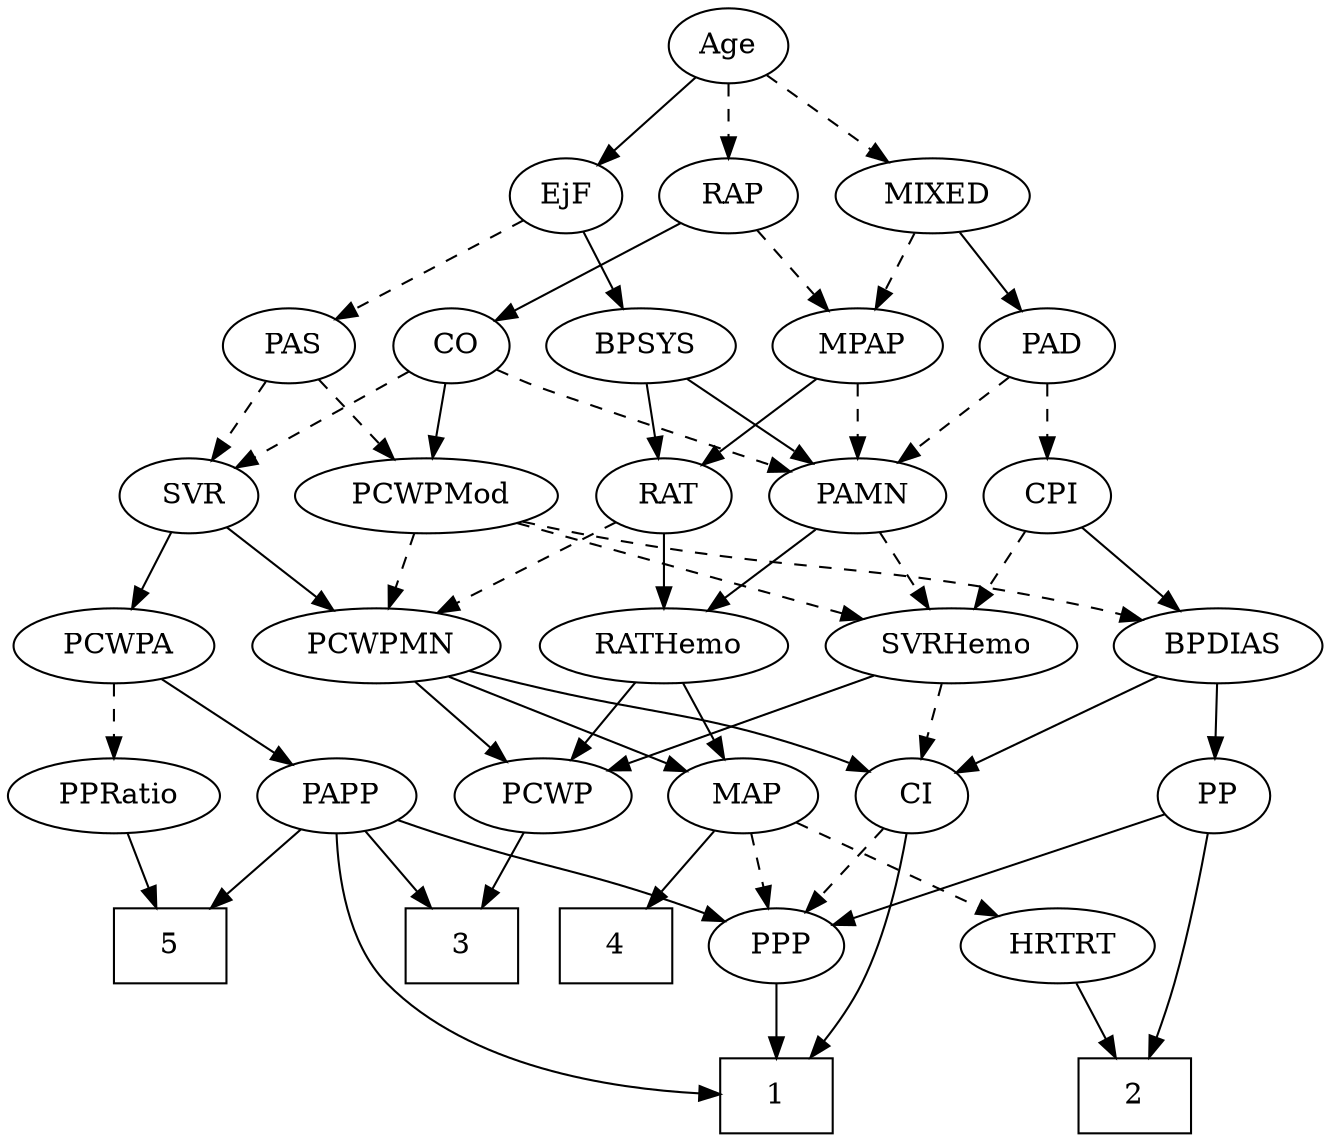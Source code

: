 strict digraph {
	graph [bb="0,0,567.44,540"];
	node [label="\N"];
	1	[height=0.5,
		pos="336.25,18",
		shape=box,
		width=0.75];
	2	[height=0.5,
		pos="497.25,18",
		shape=box,
		width=0.75];
	3	[height=0.5,
		pos="191.25,90",
		shape=box,
		width=0.75];
	4	[height=0.5,
		pos="263.25,90",
		shape=box,
		width=0.75];
	5	[height=0.5,
		pos="62.246,90",
		shape=box,
		width=0.75];
	Age	[height=0.5,
		pos="317.25,522",
		width=0.75];
	EjF	[height=0.5,
		pos="241.25,450",
		width=0.75];
	Age -> EjF	[pos="e,256.6,465.14 301.87,506.83 291.05,496.87 276.39,483.37 264.2,472.14",
		style=solid];
	" RAP"	[height=0.5,
		pos="317.25,450",
		width=0.84854];
	Age -> " RAP"	[pos="e,317.25,468.1 317.25,503.7 317.25,495.98 317.25,486.71 317.25,478.11",
		style=dashed];
	" MIXED"	[height=0.5,
		pos="408.25,450",
		width=1.1735];
	Age -> " MIXED"	[pos="e,388.68,466.05 334.36,507.83 347.39,497.81 365.6,483.81 380.68,472.21",
		style=dashed];
	" BPSYS"	[height=0.5,
		pos="277.25,378",
		width=1.1193];
	EjF -> " BPSYS"	[pos="e,268.69,395.63 249.6,432.76 253.9,424.4 259.24,414.02 264.08,404.61",
		style=solid];
	" PAS"	[height=0.5,
		pos="118.25,378",
		width=0.81243];
	EjF -> " PAS"	[pos="e,139.1,390.87 221.21,437.6 201.35,426.29 170.68,408.84 147.98,395.92",
		style=dashed];
	" MPAP"	[height=0.5,
		pos="373.25,378",
		width=1.0471];
	" RAP" -> " MPAP"	[pos="e,360.46,394.98 329.67,433.46 336.82,424.53 345.96,413.11 354.02,403.04",
		style=dashed];
	" CO"	[height=0.5,
		pos="192.25,378",
		width=0.75];
	" RAP" -> " CO"	[pos="e,212.22,390.18 295.76,436.97 275.14,425.42 243.87,407.91 221.1,395.16",
		style=solid];
	" MIXED" -> " MPAP"	[pos="e,381.64,395.79 399.77,432.05 395.69,423.89 390.7,413.91 386.16,404.82",
		style=dashed];
	" PAD"	[height=0.5,
		pos="459.25,378",
		width=0.84854];
	" MIXED" -> " PAD"	[pos="e,447.6,394.99 420.33,432.41 426.71,423.66 434.66,412.75 441.7,403.08",
		style=solid];
	" PAMN"	[height=0.5,
		pos="374.25,306",
		width=1.0832];
	" MPAP" -> " PAMN"	[pos="e,374,324.1 373.49,359.7 373.6,351.98 373.74,342.71 373.86,334.11",
		style=dashed];
	" RAT"	[height=0.5,
		pos="287.25,306",
		width=0.83048];
	" MPAP" -> " RAT"	[pos="e,304.29,320.87 355.01,362.15 342.6,352.05 326.01,338.55 312.35,327.43",
		style=solid];
	" BPSYS" -> " PAMN"	[pos="e,354.04,321.58 297.82,362.15 311.8,352.06 330.48,338.58 345.87,327.47",
		style=solid];
	" BPSYS" -> " RAT"	[pos="e,284.8,324.1 279.72,359.7 280.82,351.98 282.14,342.71 283.37,334.11",
		style=solid];
	" PAD" -> " PAMN"	[pos="e,392.6,322.11 442.05,362.83 430.15,353.04 414.11,339.83 400.61,328.71",
		style=dashed];
	" CPI"	[height=0.5,
		pos="459.25,306",
		width=0.75];
	" PAD" -> " CPI"	[pos="e,459.25,324.1 459.25,359.7 459.25,351.98 459.25,342.71 459.25,334.11",
		style=dashed];
	" CO" -> " PAMN"	[pos="e,344.26,317.72 213.42,366.6 218.25,364.34 223.4,362.02 228.25,360 238.42,355.76 295.16,335.31 334.83,321.09",
		style=dashed];
	" SVR"	[height=0.5,
		pos="82.246,306",
		width=0.84854];
	" CO" -> " SVR"	[pos="e,102.3,319.76 173.09,364.81 155.9,353.87 130.44,337.67 110.84,325.2",
		style=dashed];
	" PCWPMod"	[height=0.5,
		pos="185.25,306",
		width=1.5165];
	" CO" -> " PCWPMod"	[pos="e,186.96,324.1 190.52,359.7 189.74,351.98 188.82,342.71 187.96,334.11",
		style=solid];
	" PAS" -> " SVR"	[pos="e,90.717,323.47 109.71,360.41 105.41,352.04 100.1,341.71 95.294,332.37",
		style=dashed];
	" PAS" -> " PCWPMod"	[pos="e,169.65,323.29 132.46,362.15 141.23,352.98 152.69,341.01 162.69,330.56",
		style=dashed];
	" RATHemo"	[height=0.5,
		pos="287.25,234",
		width=1.4443];
	" PAMN" -> " RATHemo"	[pos="e,306.99,250.89 355.37,289.81 343.53,280.29 328.07,267.85 314.87,257.22",
		style=solid];
	" SVRHemo"	[height=0.5,
		pos="409.25,234",
		width=1.4443];
	" PAMN" -> " SVRHemo"	[pos="e,400.77,251.96 382.54,288.41 386.62,280.25 391.64,270.22 396.21,261.07",
		style=dashed];
	" MAP"	[height=0.5,
		pos="315.25,162",
		width=0.9027];
	" RATHemo" -> " MAP"	[pos="e,308.53,179.79 294.02,216.05 297.26,207.97 301.2,198.12 304.8,189.11",
		style=solid];
	" PCWP"	[height=0.5,
		pos="227.25,162",
		width=1.0471];
	" RATHemo" -> " PCWP"	[pos="e,240.95,178.99 273.03,216.41 265.45,207.57 255.99,196.53 247.64,186.79",
		style=solid];
	" CPI" -> " SVRHemo"	[pos="e,421.36,251.96 448.15,289.46 442.01,280.87 434.23,269.97 427.24,260.19",
		style=dashed];
	" BPDIAS"	[height=0.5,
		pos="523.25,234",
		width=1.2277];
	" CPI" -> " BPDIAS"	[pos="e,508.35,251.29 472.82,290.15 481.12,281.07 491.94,269.24 501.42,258.87",
		style=solid];
	" RAT" -> " RATHemo"	[pos="e,287.25,252.1 287.25,287.7 287.25,279.98 287.25,270.71 287.25,262.11",
		style=solid];
	" PCWPMN"	[height=0.5,
		pos="165.25,234",
		width=1.4443];
	" RAT" -> " PCWPMN"	[pos="e,191.02,249.79 266.27,292.97 248.03,282.5 221.24,267.13 199.83,254.84",
		style=dashed];
	" PCWPA"	[height=0.5,
		pos="51.246,234",
		width=1.2277];
	" SVR" -> " PCWPA"	[pos="e,58.755,251.96 74.9,288.41 71.323,280.34 66.937,270.43 62.918,261.35",
		style=solid];
	" SVR" -> " PCWPMN"	[pos="e,146.45,250.85 99.043,290.83 110.42,281.24 125.69,268.36 138.7,257.39",
		style=solid];
	" PCWPMod" -> " PCWPMN"	[pos="e,170.18,252.28 180.4,288.05 178.18,280.26 175.48,270.82 172.98,262.08",
		style=dashed];
	" PCWPMod" -> " SVRHemo"	[pos="e,371.9,246.67 223.5,293.05 261.9,281.04 321.14,262.53 362.35,249.65",
		style=dashed];
	" PCWPMod" -> " BPDIAS"	[pos="e,490.67,246.29 225.09,293.59 232.74,291.58 240.72,289.62 248.25,288 345.96,266.95 373.05,275.33 470.25,252 473.69,251.17 477.23,\
250.24 480.77,249.24",
		style=dashed];
	" PPRatio"	[height=0.5,
		pos="42.246,162",
		width=1.1735];
	" PCWPA" -> " PPRatio"	[pos="e,44.445,180.1 49.022,215.7 48.03,207.98 46.838,198.71 45.732,190.11",
		style=dashed];
	" PAPP"	[height=0.5,
		pos="137.25,162",
		width=0.95686];
	" PCWPA" -> " PAPP"	[pos="e,119.39,177.54 70.332,217.46 82.462,207.59 98.315,194.69 111.55,183.92",
		style=solid];
	" PCWPMN" -> " MAP"	[pos="e,291.11,174.26 194.88,219.17 219.98,207.46 255.92,190.68 281.99,178.52",
		style=solid];
	" PCWPMN" -> " PCWP"	[pos="e,213.09,178.99 179.94,216.41 187.85,207.48 197.74,196.31 206.43,186.5",
		style=solid];
	" CI"	[height=0.5,
		pos="392.25,162",
		width=0.75];
	" PCWPMN" -> " CI"	[pos="e,371.18,173.68 204.29,222.11 211.59,220.08 219.15,217.97 226.25,216 284.01,199.95 300.05,200.88 356.25,180 358.09,179.31 359.97,\
178.57 361.86,177.79",
		style=solid];
	" SVRHemo" -> " PCWP"	[pos="e,255.63,173.92 375.86,220.16 344.62,208.14 297.97,190.2 265.29,177.63",
		style=solid];
	" SVRHemo" -> " CI"	[pos="e,396.44,180.28 405.13,216.05 403.24,208.26 400.95,198.82 398.82,190.08",
		style=dashed];
	" PP"	[height=0.5,
		pos="523.25,162",
		width=0.75];
	" BPDIAS" -> " PP"	[pos="e,523.25,180.1 523.25,215.7 523.25,207.98 523.25,198.71 523.25,190.11",
		style=solid];
	" BPDIAS" -> " CI"	[pos="e,412.91,174.04 497.36,219.17 475.61,207.54 444.51,190.93 421.78,178.78",
		style=solid];
	" MAP" -> 4	[pos="e,276.09,108.29 303.45,145.12 297.14,136.63 289.23,125.98 282.1,116.38",
		style=solid];
	" PPP"	[height=0.5,
		pos="336.25,90",
		width=0.77632];
	" MAP" -> " PPP"	[pos="e,331.21,107.79 320.33,144.05 322.73,136.06 325.65,126.33 328.33,117.4",
		style=dashed];
	" HRTRT"	[height=0.5,
		pos="462.25,90",
		width=1.1735];
	" MAP" -> " HRTRT"	[pos="e,435.06,103.94 339.19,149.6 362.7,138.4 398.86,121.18 425.91,108.3",
		style=dashed];
	" PP" -> 2	[pos="e,503.39,36.462 522.24,143.79 520.97,125.76 518.31,96.674 513.25,72 511.49,63.432 508.96,54.259 506.43,45.993",
		style=solid];
	" PP" -> " PPP"	[pos="e,359.95,99.874 500.32,152.42 467.55,140.15 407.14,117.54 369.47,103.44",
		style=solid];
	" PPP" -> 1	[pos="e,336.25,36.104 336.25,71.697 336.25,63.983 336.25,54.712 336.25,46.112",
		style=solid];
	" PPRatio" -> 5	[pos="e,57.31,108.28 47.088,144.05 49.315,136.26 52.011,126.82 54.509,118.08",
		style=solid];
	" PCWP" -> 3	[pos="e,200.22,108.45 218.71,144.41 214.58,136.37 209.51,126.51 204.86,117.47",
		style=solid];
	" CI" -> 1	[pos="e,350.82,36.089 390.65,143.99 388.47,125.61 383.57,95.765 373.25,72 369.06,62.375 363,52.71 356.99,44.318",
		style=solid];
	" CI" -> " PPP"	[pos="e,348.76,106.64 380.1,145.81 372.78,136.67 363.33,124.85 355.07,114.52",
		style=dashed];
	" PAPP" -> 1	[pos="e,309.06,18.741 135.83,143.95 135.16,124.13 137.23,91.624 155.25,72 192.12,31.841 257.6,21.501 298.87,19.179",
		style=solid];
	" PAPP" -> 3	[pos="e,177.91,108.29 149.5,145.12 156.05,136.63 164.26,125.98 171.67,116.38",
		style=solid];
	" PAPP" -> 5	[pos="e,80.596,108.13 120.97,145.81 111.4,136.88 99.087,125.38 88.206,115.23",
		style=solid];
	" PAPP" -> " PPP"	[pos="e,314.54,101.57 163.5,150.22 169,148.08 174.79,145.9 180.25,144 232.43,125.83 247.58,127.58 299.25,108 301.13,107.29 303.05,106.52 \
304.98,105.72",
		style=solid];
	" HRTRT" -> 2	[pos="e,488.61,36.275 470.72,72.055 474.74,64.007 479.64,54.205 484.13,45.226",
		style=solid];
}
